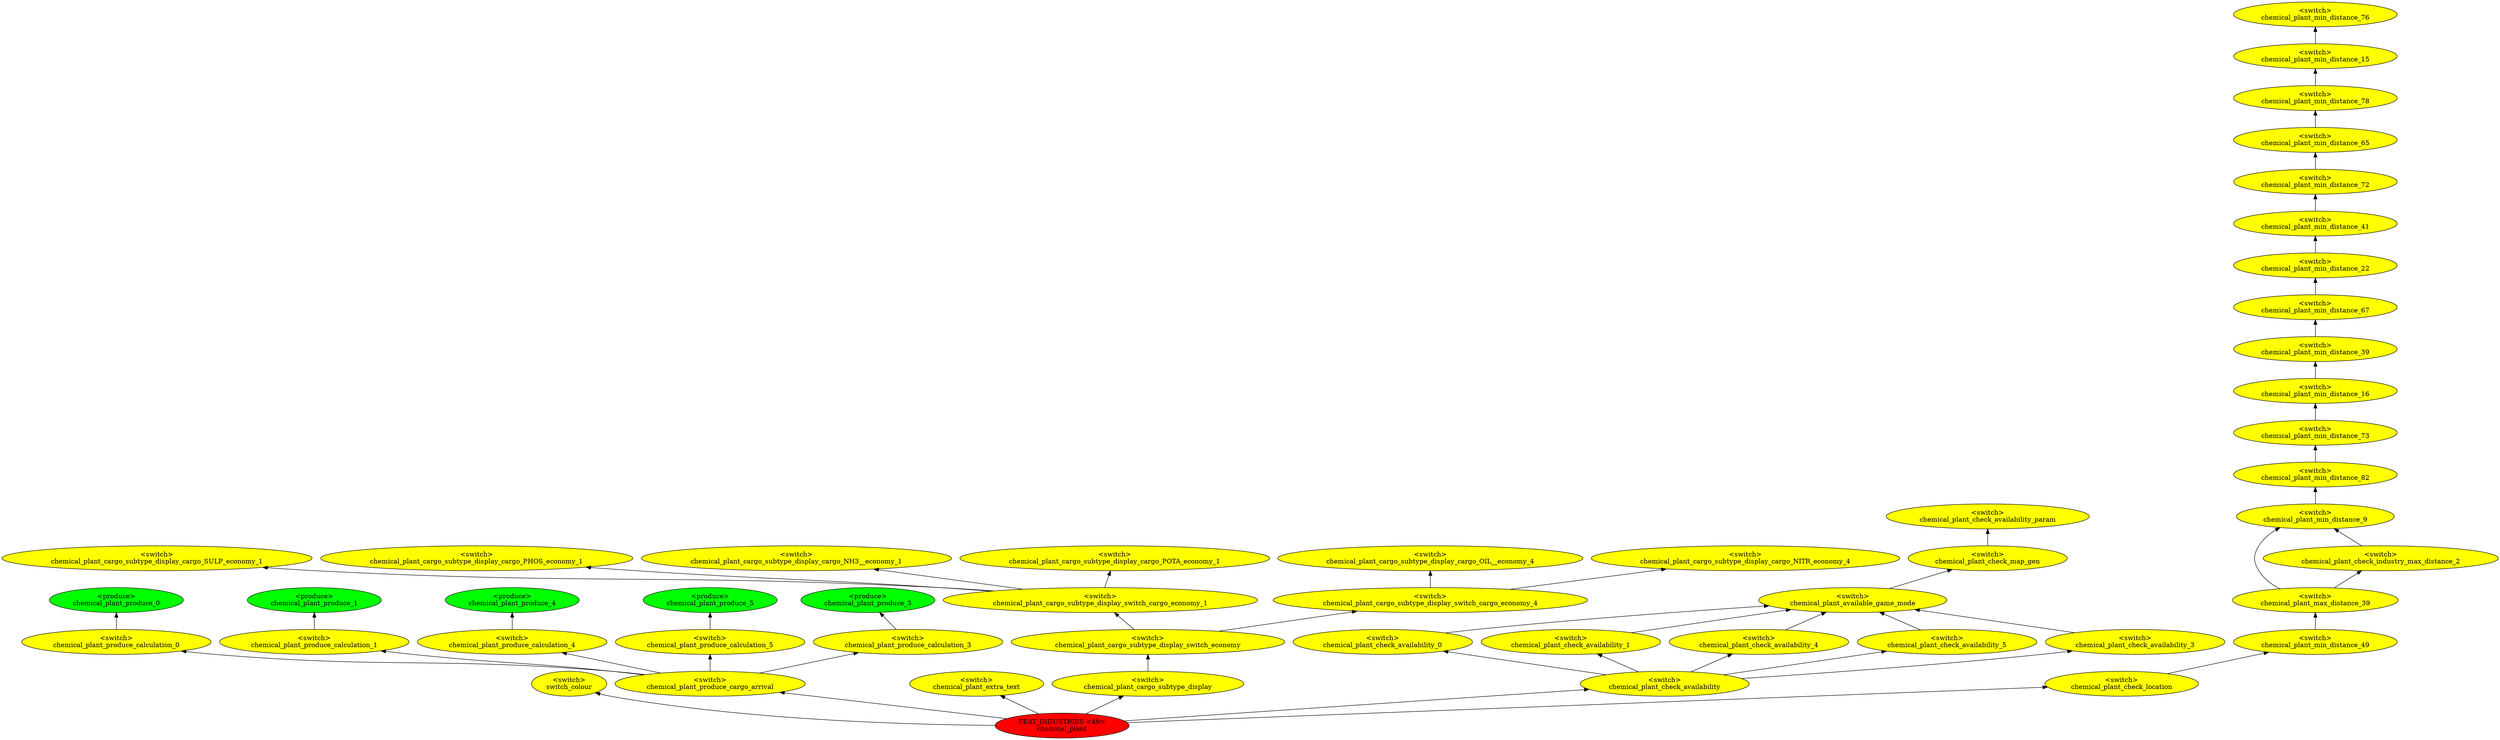 digraph {
rankdir="BT"
switch_colour [fillcolor=yellow style="filled" label="<switch>\nswitch_colour"]
chemical_plant_produce_0 [fillcolor=green style="filled" label="<produce>\nchemical_plant_produce_0"]
chemical_plant_produce_calculation_0 [fillcolor=yellow style="filled" label="<switch>\nchemical_plant_produce_calculation_0"]
chemical_plant_produce_1 [fillcolor=green style="filled" label="<produce>\nchemical_plant_produce_1"]
chemical_plant_produce_calculation_1 [fillcolor=yellow style="filled" label="<switch>\nchemical_plant_produce_calculation_1"]
chemical_plant_produce_4 [fillcolor=green style="filled" label="<produce>\nchemical_plant_produce_4"]
chemical_plant_produce_calculation_4 [fillcolor=yellow style="filled" label="<switch>\nchemical_plant_produce_calculation_4"]
chemical_plant_produce_5 [fillcolor=green style="filled" label="<produce>\nchemical_plant_produce_5"]
chemical_plant_produce_calculation_5 [fillcolor=yellow style="filled" label="<switch>\nchemical_plant_produce_calculation_5"]
chemical_plant_produce_3 [fillcolor=green style="filled" label="<produce>\nchemical_plant_produce_3"]
chemical_plant_produce_calculation_3 [fillcolor=yellow style="filled" label="<switch>\nchemical_plant_produce_calculation_3"]
chemical_plant_produce_cargo_arrival [fillcolor=yellow style="filled" label="<switch>\nchemical_plant_produce_cargo_arrival"]
chemical_plant_extra_text [fillcolor=yellow style="filled" label="<switch>\nchemical_plant_extra_text"]
chemical_plant_cargo_subtype_display_cargo_SULP_economy_1 [fillcolor=yellow style="filled" label="<switch>\nchemical_plant_cargo_subtype_display_cargo_SULP_economy_1"]
chemical_plant_cargo_subtype_display_cargo_PHOS_economy_1 [fillcolor=yellow style="filled" label="<switch>\nchemical_plant_cargo_subtype_display_cargo_PHOS_economy_1"]
chemical_plant_cargo_subtype_display_cargo_NH3__economy_1 [fillcolor=yellow style="filled" label="<switch>\nchemical_plant_cargo_subtype_display_cargo_NH3__economy_1"]
chemical_plant_cargo_subtype_display_cargo_POTA_economy_1 [fillcolor=yellow style="filled" label="<switch>\nchemical_plant_cargo_subtype_display_cargo_POTA_economy_1"]
chemical_plant_cargo_subtype_display_switch_cargo_economy_1 [fillcolor=yellow style="filled" label="<switch>\nchemical_plant_cargo_subtype_display_switch_cargo_economy_1"]
chemical_plant_cargo_subtype_display_cargo_OIL__economy_4 [fillcolor=yellow style="filled" label="<switch>\nchemical_plant_cargo_subtype_display_cargo_OIL__economy_4"]
chemical_plant_cargo_subtype_display_cargo_NITR_economy_4 [fillcolor=yellow style="filled" label="<switch>\nchemical_plant_cargo_subtype_display_cargo_NITR_economy_4"]
chemical_plant_cargo_subtype_display_switch_cargo_economy_4 [fillcolor=yellow style="filled" label="<switch>\nchemical_plant_cargo_subtype_display_switch_cargo_economy_4"]
chemical_plant_cargo_subtype_display_switch_economy [fillcolor=yellow style="filled" label="<switch>\nchemical_plant_cargo_subtype_display_switch_economy"]
chemical_plant_cargo_subtype_display [fillcolor=yellow style="filled" label="<switch>\nchemical_plant_cargo_subtype_display"]
chemical_plant_check_availability_param [fillcolor=yellow style="filled" label="<switch>\nchemical_plant_check_availability_param"]
chemical_plant_check_map_gen [fillcolor=yellow style="filled" label="<switch>\nchemical_plant_check_map_gen"]
chemical_plant_available_game_mode [fillcolor=yellow style="filled" label="<switch>\nchemical_plant_available_game_mode"]
chemical_plant_check_availability_0 [fillcolor=yellow style="filled" label="<switch>\nchemical_plant_check_availability_0"]
chemical_plant_check_availability_1 [fillcolor=yellow style="filled" label="<switch>\nchemical_plant_check_availability_1"]
chemical_plant_check_availability_4 [fillcolor=yellow style="filled" label="<switch>\nchemical_plant_check_availability_4"]
chemical_plant_check_availability_5 [fillcolor=yellow style="filled" label="<switch>\nchemical_plant_check_availability_5"]
chemical_plant_check_availability_3 [fillcolor=yellow style="filled" label="<switch>\nchemical_plant_check_availability_3"]
chemical_plant_check_availability [fillcolor=yellow style="filled" label="<switch>\nchemical_plant_check_availability"]
chemical_plant_min_distance_76 [fillcolor=yellow style="filled" label="<switch>\nchemical_plant_min_distance_76"]
chemical_plant_min_distance_15 [fillcolor=yellow style="filled" label="<switch>\nchemical_plant_min_distance_15"]
chemical_plant_min_distance_78 [fillcolor=yellow style="filled" label="<switch>\nchemical_plant_min_distance_78"]
chemical_plant_min_distance_65 [fillcolor=yellow style="filled" label="<switch>\nchemical_plant_min_distance_65"]
chemical_plant_min_distance_72 [fillcolor=yellow style="filled" label="<switch>\nchemical_plant_min_distance_72"]
chemical_plant_min_distance_41 [fillcolor=yellow style="filled" label="<switch>\nchemical_plant_min_distance_41"]
chemical_plant_min_distance_22 [fillcolor=yellow style="filled" label="<switch>\nchemical_plant_min_distance_22"]
chemical_plant_min_distance_67 [fillcolor=yellow style="filled" label="<switch>\nchemical_plant_min_distance_67"]
chemical_plant_min_distance_39 [fillcolor=yellow style="filled" label="<switch>\nchemical_plant_min_distance_39"]
chemical_plant_min_distance_16 [fillcolor=yellow style="filled" label="<switch>\nchemical_plant_min_distance_16"]
chemical_plant_min_distance_73 [fillcolor=yellow style="filled" label="<switch>\nchemical_plant_min_distance_73"]
chemical_plant_min_distance_82 [fillcolor=yellow style="filled" label="<switch>\nchemical_plant_min_distance_82"]
chemical_plant_min_distance_9 [fillcolor=yellow style="filled" label="<switch>\nchemical_plant_min_distance_9"]
chemical_plant_check_industry_max_distance_2 [fillcolor=yellow style="filled" label="<switch>\nchemical_plant_check_industry_max_distance_2"]
chemical_plant_max_distance_39 [fillcolor=yellow style="filled" label="<switch>\nchemical_plant_max_distance_39"]
chemical_plant_min_distance_49 [fillcolor=yellow style="filled" label="<switch>\nchemical_plant_min_distance_49"]
chemical_plant_check_location [fillcolor=yellow style="filled" label="<switch>\nchemical_plant_check_location"]
chemical_plant [fillcolor=red style="filled" label="FEAT_INDUSTRIES <49>\nchemical_plant"]
chemical_plant_check_availability_1->chemical_plant_available_game_mode
chemical_plant_min_distance_16->chemical_plant_min_distance_39
chemical_plant_check_map_gen->chemical_plant_check_availability_param
chemical_plant_min_distance_41->chemical_plant_min_distance_72
chemical_plant_min_distance_9->chemical_plant_min_distance_82
chemical_plant_produce_calculation_4->chemical_plant_produce_4
chemical_plant_check_availability_5->chemical_plant_available_game_mode
chemical_plant_check_availability->chemical_plant_check_availability_1
chemical_plant_cargo_subtype_display_switch_cargo_economy_1->chemical_plant_cargo_subtype_display_cargo_NH3__economy_1
chemical_plant->chemical_plant_cargo_subtype_display
chemical_plant_cargo_subtype_display->chemical_plant_cargo_subtype_display_switch_economy
chemical_plant_produce_calculation_3->chemical_plant_produce_3
chemical_plant_check_availability_3->chemical_plant_available_game_mode
chemical_plant_check_availability->chemical_plant_check_availability_3
chemical_plant_min_distance_49->chemical_plant_max_distance_39
chemical_plant_min_distance_78->chemical_plant_min_distance_15
chemical_plant_min_distance_22->chemical_plant_min_distance_41
chemical_plant_produce_calculation_1->chemical_plant_produce_1
chemical_plant_cargo_subtype_display_switch_economy->chemical_plant_cargo_subtype_display_switch_cargo_economy_1
chemical_plant->chemical_plant_check_availability
chemical_plant_check_availability->chemical_plant_check_availability_0
chemical_plant_min_distance_73->chemical_plant_min_distance_16
chemical_plant_min_distance_39->chemical_plant_min_distance_67
chemical_plant_check_industry_max_distance_2->chemical_plant_min_distance_9
chemical_plant_check_availability_0->chemical_plant_available_game_mode
chemical_plant_min_distance_72->chemical_plant_min_distance_65
chemical_plant_cargo_subtype_display_switch_cargo_economy_4->chemical_plant_cargo_subtype_display_cargo_OIL__economy_4
chemical_plant_cargo_subtype_display_switch_cargo_economy_4->chemical_plant_cargo_subtype_display_cargo_NITR_economy_4
chemical_plant_min_distance_15->chemical_plant_min_distance_76
chemical_plant_min_distance_82->chemical_plant_min_distance_73
chemical_plant_cargo_subtype_display_switch_cargo_economy_1->chemical_plant_cargo_subtype_display_cargo_POTA_economy_1
chemical_plant_check_availability->chemical_plant_check_availability_5
chemical_plant_min_distance_67->chemical_plant_min_distance_22
chemical_plant_produce_cargo_arrival->chemical_plant_produce_calculation_1
chemical_plant_produce_calculation_5->chemical_plant_produce_5
chemical_plant_max_distance_39->chemical_plant_check_industry_max_distance_2
chemical_plant->chemical_plant_extra_text
chemical_plant_min_distance_65->chemical_plant_min_distance_78
chemical_plant_available_game_mode->chemical_plant_check_map_gen
chemical_plant->chemical_plant_check_location
chemical_plant_cargo_subtype_display_switch_cargo_economy_1->chemical_plant_cargo_subtype_display_cargo_SULP_economy_1
chemical_plant->switch_colour
chemical_plant_produce_calculation_0->chemical_plant_produce_0
chemical_plant_max_distance_39->chemical_plant_min_distance_9
chemical_plant_cargo_subtype_display_switch_cargo_economy_1->chemical_plant_cargo_subtype_display_cargo_PHOS_economy_1
chemical_plant_produce_cargo_arrival->chemical_plant_produce_calculation_3
chemical_plant_produce_cargo_arrival->chemical_plant_produce_calculation_4
chemical_plant_cargo_subtype_display_switch_economy->chemical_plant_cargo_subtype_display_switch_cargo_economy_4
chemical_plant_check_availability->chemical_plant_check_availability_4
chemical_plant_check_location->chemical_plant_min_distance_49
chemical_plant->chemical_plant_produce_cargo_arrival
chemical_plant_produce_cargo_arrival->chemical_plant_produce_calculation_5
chemical_plant_produce_cargo_arrival->chemical_plant_produce_calculation_0
chemical_plant_check_availability_4->chemical_plant_available_game_mode
}
